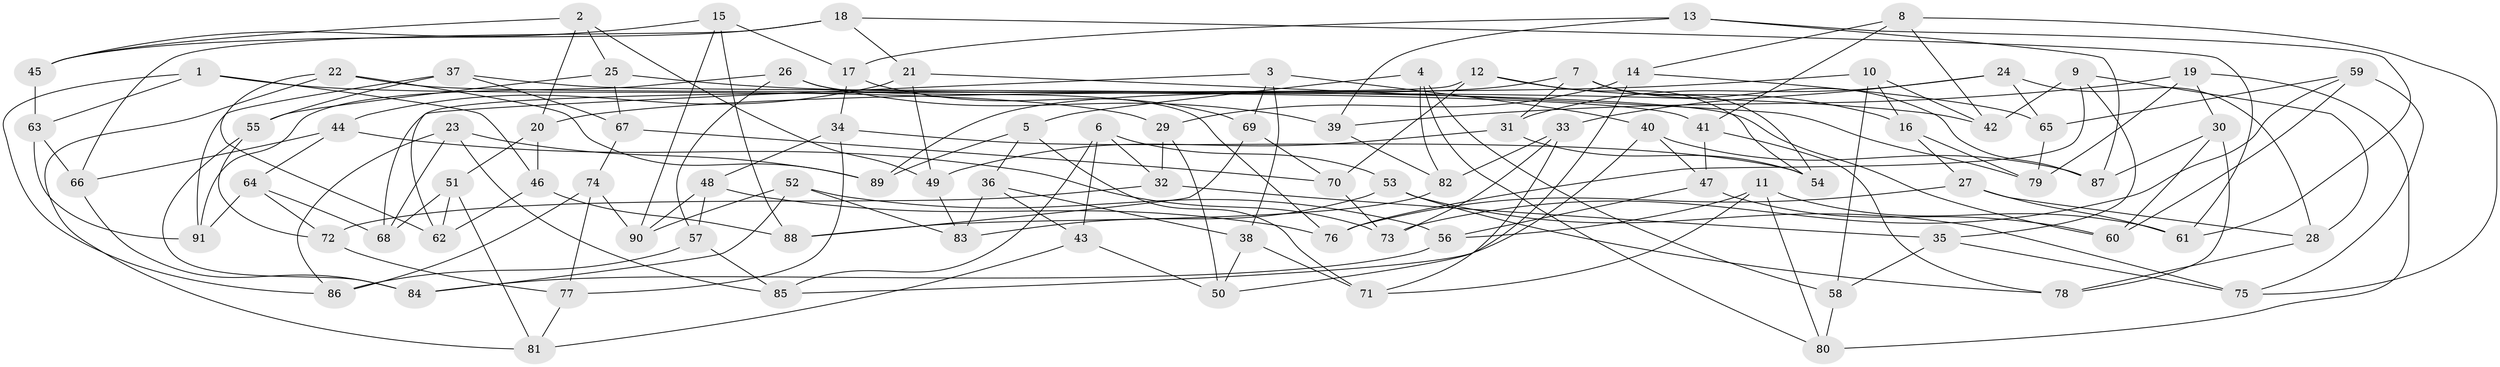 // Generated by graph-tools (version 1.1) at 2025/26/03/09/25 03:26:54]
// undirected, 91 vertices, 182 edges
graph export_dot {
graph [start="1"]
  node [color=gray90,style=filled];
  1;
  2;
  3;
  4;
  5;
  6;
  7;
  8;
  9;
  10;
  11;
  12;
  13;
  14;
  15;
  16;
  17;
  18;
  19;
  20;
  21;
  22;
  23;
  24;
  25;
  26;
  27;
  28;
  29;
  30;
  31;
  32;
  33;
  34;
  35;
  36;
  37;
  38;
  39;
  40;
  41;
  42;
  43;
  44;
  45;
  46;
  47;
  48;
  49;
  50;
  51;
  52;
  53;
  54;
  55;
  56;
  57;
  58;
  59;
  60;
  61;
  62;
  63;
  64;
  65;
  66;
  67;
  68;
  69;
  70;
  71;
  72;
  73;
  74;
  75;
  76;
  77;
  78;
  79;
  80;
  81;
  82;
  83;
  84;
  85;
  86;
  87;
  88;
  89;
  90;
  91;
  1 -- 46;
  1 -- 86;
  1 -- 63;
  1 -- 29;
  2 -- 45;
  2 -- 25;
  2 -- 49;
  2 -- 20;
  3 -- 38;
  3 -- 40;
  3 -- 69;
  3 -- 62;
  4 -- 82;
  4 -- 58;
  4 -- 5;
  4 -- 80;
  5 -- 89;
  5 -- 71;
  5 -- 36;
  6 -- 53;
  6 -- 32;
  6 -- 43;
  6 -- 85;
  7 -- 31;
  7 -- 89;
  7 -- 87;
  7 -- 54;
  8 -- 14;
  8 -- 41;
  8 -- 42;
  8 -- 75;
  9 -- 76;
  9 -- 42;
  9 -- 28;
  9 -- 35;
  10 -- 58;
  10 -- 20;
  10 -- 16;
  10 -- 42;
  11 -- 56;
  11 -- 80;
  11 -- 61;
  11 -- 71;
  12 -- 16;
  12 -- 54;
  12 -- 68;
  12 -- 70;
  13 -- 17;
  13 -- 39;
  13 -- 87;
  13 -- 61;
  14 -- 29;
  14 -- 65;
  14 -- 50;
  15 -- 17;
  15 -- 90;
  15 -- 45;
  15 -- 88;
  16 -- 79;
  16 -- 27;
  17 -- 69;
  17 -- 34;
  18 -- 21;
  18 -- 61;
  18 -- 45;
  18 -- 66;
  19 -- 30;
  19 -- 80;
  19 -- 79;
  19 -- 39;
  20 -- 51;
  20 -- 46;
  21 -- 79;
  21 -- 49;
  21 -- 44;
  22 -- 41;
  22 -- 62;
  22 -- 89;
  22 -- 81;
  23 -- 68;
  23 -- 85;
  23 -- 89;
  23 -- 86;
  24 -- 28;
  24 -- 65;
  24 -- 31;
  24 -- 33;
  25 -- 55;
  25 -- 67;
  25 -- 42;
  26 -- 39;
  26 -- 91;
  26 -- 57;
  26 -- 76;
  27 -- 76;
  27 -- 28;
  27 -- 61;
  28 -- 78;
  29 -- 50;
  29 -- 32;
  30 -- 78;
  30 -- 60;
  30 -- 87;
  31 -- 49;
  31 -- 54;
  32 -- 35;
  32 -- 72;
  33 -- 71;
  33 -- 82;
  33 -- 73;
  34 -- 48;
  34 -- 77;
  34 -- 54;
  35 -- 75;
  35 -- 58;
  36 -- 43;
  36 -- 83;
  36 -- 38;
  37 -- 91;
  37 -- 55;
  37 -- 60;
  37 -- 67;
  38 -- 50;
  38 -- 71;
  39 -- 82;
  40 -- 47;
  40 -- 85;
  40 -- 87;
  41 -- 78;
  41 -- 47;
  43 -- 50;
  43 -- 81;
  44 -- 64;
  44 -- 73;
  44 -- 66;
  45 -- 63;
  46 -- 88;
  46 -- 62;
  47 -- 60;
  47 -- 56;
  48 -- 90;
  48 -- 57;
  48 -- 76;
  49 -- 83;
  51 -- 68;
  51 -- 62;
  51 -- 81;
  52 -- 56;
  52 -- 84;
  52 -- 83;
  52 -- 90;
  53 -- 83;
  53 -- 78;
  53 -- 75;
  55 -- 84;
  55 -- 72;
  56 -- 84;
  57 -- 86;
  57 -- 85;
  58 -- 80;
  59 -- 75;
  59 -- 73;
  59 -- 60;
  59 -- 65;
  63 -- 91;
  63 -- 66;
  64 -- 68;
  64 -- 91;
  64 -- 72;
  65 -- 79;
  66 -- 84;
  67 -- 74;
  67 -- 70;
  69 -- 70;
  69 -- 88;
  70 -- 73;
  72 -- 77;
  74 -- 77;
  74 -- 90;
  74 -- 86;
  77 -- 81;
  82 -- 88;
}
